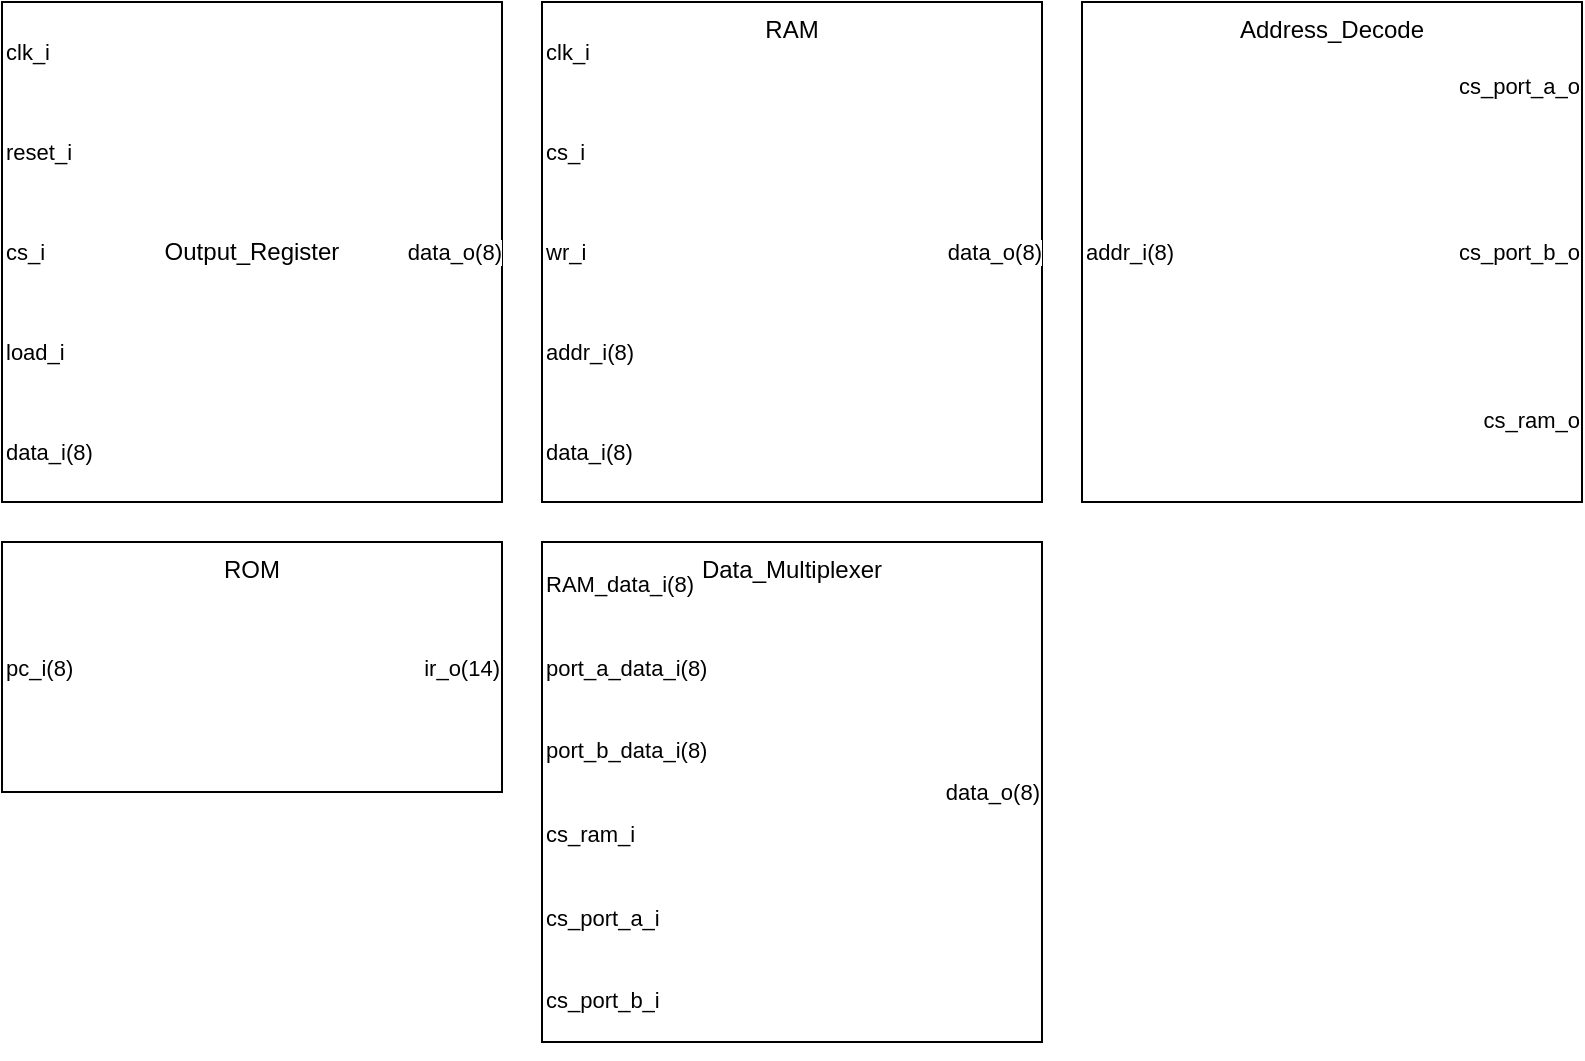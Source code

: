 <mxfile version="23.1.7" type="github">
  <diagram name="Page-1" id="FPIdoWPQeFc5p-aKN6lN">
    <mxGraphModel dx="2097" dy="695" grid="1" gridSize="10" guides="1" tooltips="1" connect="1" arrows="1" fold="1" page="1" pageScale="1" pageWidth="850" pageHeight="1100" math="0" shadow="0">
      <root>
        <mxCell id="0" />
        <mxCell id="1" parent="0" />
        <mxCell id="mMf6VHpU0IKwdCsaFcJv-19" value="" style="group" vertex="1" connectable="0" parent="1">
          <mxGeometry x="-520.003" y="290" width="250" height="125" as="geometry" />
        </mxCell>
        <mxCell id="N9wiiqgjRLg7cLJURE3G-1" value="ROM" style="rounded=0;whiteSpace=wrap;html=1;verticalAlign=top;" parent="mMf6VHpU0IKwdCsaFcJv-19" vertex="1">
          <mxGeometry x="0.006" width="249.99" height="125" as="geometry" />
        </mxCell>
        <mxCell id="N9wiiqgjRLg7cLJURE3G-3" style="edgeStyle=orthogonalEdgeStyle;rounded=0;orthogonalLoop=1;jettySize=auto;html=1;exitX=0.5;exitY=1;exitDx=0;exitDy=0;" parent="mMf6VHpU0IKwdCsaFcJv-19" source="N9wiiqgjRLg7cLJURE3G-1" target="N9wiiqgjRLg7cLJURE3G-1" edge="1">
          <mxGeometry relative="1" as="geometry" />
        </mxCell>
        <mxCell id="mMf6VHpU0IKwdCsaFcJv-17" value="ir_o(14)" style="edgeLabel;html=1;align=right;verticalAlign=middle;resizable=0;points=[];" vertex="1" connectable="0" parent="mMf6VHpU0IKwdCsaFcJv-19">
          <mxGeometry x="250" y="62.495" as="geometry" />
        </mxCell>
        <mxCell id="mMf6VHpU0IKwdCsaFcJv-18" value="pc_i(8)" style="edgeLabel;html=1;align=left;verticalAlign=middle;resizable=0;points=[];" vertex="1" connectable="0" parent="mMf6VHpU0IKwdCsaFcJv-19">
          <mxGeometry y="62.5" as="geometry" />
        </mxCell>
        <mxCell id="mMf6VHpU0IKwdCsaFcJv-37" value="" style="group" vertex="1" connectable="0" parent="1">
          <mxGeometry x="-249.998" y="20" width="250" height="250" as="geometry" />
        </mxCell>
        <mxCell id="N9wiiqgjRLg7cLJURE3G-33" value="RAM" style="rounded=0;whiteSpace=wrap;html=1;verticalAlign=top;" parent="mMf6VHpU0IKwdCsaFcJv-37" vertex="1">
          <mxGeometry width="250" height="250" as="geometry" />
        </mxCell>
        <mxCell id="mMf6VHpU0IKwdCsaFcJv-30" value="clk_i" style="edgeLabel;html=1;align=left;verticalAlign=middle;resizable=0;points=[];" vertex="1" connectable="0" parent="mMf6VHpU0IKwdCsaFcJv-37">
          <mxGeometry x="0.008" y="25" as="geometry" />
        </mxCell>
        <mxCell id="mMf6VHpU0IKwdCsaFcJv-31" value="cs_i" style="edgeLabel;html=1;align=left;verticalAlign=middle;resizable=0;points=[];" vertex="1" connectable="0" parent="mMf6VHpU0IKwdCsaFcJv-37">
          <mxGeometry x="0.008" y="75" as="geometry" />
        </mxCell>
        <mxCell id="mMf6VHpU0IKwdCsaFcJv-32" value="wr_i" style="edgeLabel;html=1;align=left;verticalAlign=middle;resizable=0;points=[];" vertex="1" connectable="0" parent="mMf6VHpU0IKwdCsaFcJv-37">
          <mxGeometry x="0.008" y="125" as="geometry" />
        </mxCell>
        <mxCell id="mMf6VHpU0IKwdCsaFcJv-33" value="addr_i(8)" style="edgeLabel;html=1;align=left;verticalAlign=middle;resizable=0;points=[];" vertex="1" connectable="0" parent="mMf6VHpU0IKwdCsaFcJv-37">
          <mxGeometry x="0.008" y="175" as="geometry" />
        </mxCell>
        <mxCell id="mMf6VHpU0IKwdCsaFcJv-34" value="&lt;div&gt;data_i(8)&lt;/div&gt;" style="edgeLabel;html=1;align=left;verticalAlign=middle;resizable=0;points=[];" vertex="1" connectable="0" parent="mMf6VHpU0IKwdCsaFcJv-37">
          <mxGeometry x="0.008" y="225" as="geometry" />
        </mxCell>
        <mxCell id="mMf6VHpU0IKwdCsaFcJv-35" value="&lt;div&gt;data_o(8)&lt;/div&gt;" style="edgeLabel;html=1;align=right;verticalAlign=middle;resizable=0;points=[];" vertex="1" connectable="0" parent="mMf6VHpU0IKwdCsaFcJv-37">
          <mxGeometry x="250.0" y="125.0" as="geometry" />
        </mxCell>
        <mxCell id="mMf6VHpU0IKwdCsaFcJv-38" value="" style="group" vertex="1" connectable="0" parent="1">
          <mxGeometry x="19.996" y="20" width="250" height="250" as="geometry" />
        </mxCell>
        <mxCell id="N9wiiqgjRLg7cLJURE3G-68" value="Address_Decode" style="rounded=0;whiteSpace=wrap;html=1;verticalAlign=top;" parent="mMf6VHpU0IKwdCsaFcJv-38" vertex="1">
          <mxGeometry x="0.005" width="249.995" height="250.0" as="geometry" />
        </mxCell>
        <mxCell id="N9wiiqgjRLg7cLJURE3G-71" style="edgeStyle=orthogonalEdgeStyle;rounded=0;orthogonalLoop=1;jettySize=auto;html=1;exitX=0.5;exitY=1;exitDx=0;exitDy=0;" parent="mMf6VHpU0IKwdCsaFcJv-38" source="N9wiiqgjRLg7cLJURE3G-68" target="N9wiiqgjRLg7cLJURE3G-68" edge="1">
          <mxGeometry relative="1" as="geometry" />
        </mxCell>
        <mxCell id="mMf6VHpU0IKwdCsaFcJv-4" value="cs_port_b_o" style="edgeLabel;html=1;align=right;verticalAlign=middle;resizable=0;points=[];" vertex="1" connectable="0" parent="mMf6VHpU0IKwdCsaFcJv-38">
          <mxGeometry x="249.995" y="124.583" as="geometry" />
        </mxCell>
        <mxCell id="mMf6VHpU0IKwdCsaFcJv-5" value="cs_port_a_o" style="edgeLabel;html=1;align=right;verticalAlign=middle;resizable=0;points=[];" vertex="1" connectable="0" parent="mMf6VHpU0IKwdCsaFcJv-38">
          <mxGeometry x="249.995" y="41.667" as="geometry" />
        </mxCell>
        <mxCell id="mMf6VHpU0IKwdCsaFcJv-6" value="&lt;div&gt;cs_ram_o&lt;/div&gt;" style="edgeLabel;html=1;align=right;verticalAlign=middle;resizable=0;points=[];" vertex="1" connectable="0" parent="mMf6VHpU0IKwdCsaFcJv-38">
          <mxGeometry x="249.995" y="208.333" as="geometry" />
        </mxCell>
        <mxCell id="mMf6VHpU0IKwdCsaFcJv-7" value="addr_i(8)" style="edgeLabel;html=1;align=left;verticalAlign=middle;resizable=0;points=[];" vertex="1" connectable="0" parent="mMf6VHpU0IKwdCsaFcJv-38">
          <mxGeometry y="125.0" as="geometry" />
        </mxCell>
        <mxCell id="mMf6VHpU0IKwdCsaFcJv-39" value="" style="group" vertex="1" connectable="0" parent="1">
          <mxGeometry x="-250.004" y="290" width="250" height="250" as="geometry" />
        </mxCell>
        <mxCell id="N9wiiqgjRLg7cLJURE3G-13" value="Data_Multiplexer" style="rounded=0;whiteSpace=wrap;html=1;movable=1;resizable=1;rotatable=1;deletable=1;editable=1;locked=0;connectable=1;verticalAlign=top;" parent="mMf6VHpU0IKwdCsaFcJv-39" vertex="1">
          <mxGeometry x="0.004" width="249.996" height="250.0" as="geometry" />
        </mxCell>
        <mxCell id="N9wiiqgjRLg7cLJURE3G-16" style="edgeStyle=orthogonalEdgeStyle;rounded=0;orthogonalLoop=1;jettySize=auto;html=1;exitX=0.5;exitY=1;exitDx=0;exitDy=0;movable=1;resizable=1;rotatable=1;deletable=1;editable=1;locked=0;connectable=1;verticalAlign=top;" parent="mMf6VHpU0IKwdCsaFcJv-39" source="N9wiiqgjRLg7cLJURE3G-13" target="N9wiiqgjRLg7cLJURE3G-13" edge="1">
          <mxGeometry relative="1" as="geometry" />
        </mxCell>
        <mxCell id="mMf6VHpU0IKwdCsaFcJv-36" value="" style="edgeStyle=orthogonalEdgeStyle;rounded=0;orthogonalLoop=1;jettySize=auto;html=1;" edge="1" parent="mMf6VHpU0IKwdCsaFcJv-39" source="mMf6VHpU0IKwdCsaFcJv-9" target="N9wiiqgjRLg7cLJURE3G-13">
          <mxGeometry relative="1" as="geometry" />
        </mxCell>
        <mxCell id="mMf6VHpU0IKwdCsaFcJv-9" value="&lt;div&gt;data_o(8)&lt;/div&gt;" style="edgeLabel;html=1;align=right;verticalAlign=middle;resizable=1;points=[];movable=1;rotatable=1;deletable=1;editable=1;locked=0;connectable=1;" vertex="1" connectable="0" parent="mMf6VHpU0IKwdCsaFcJv-39">
          <mxGeometry x="249.996" y="125.0" as="geometry" />
        </mxCell>
        <mxCell id="mMf6VHpU0IKwdCsaFcJv-10" value="&lt;div&gt;RAM_data_i(8)&lt;/div&gt;" style="edgeLabel;html=1;align=left;verticalAlign=middle;resizable=1;points=[];movable=1;rotatable=1;deletable=1;editable=1;locked=0;connectable=1;" vertex="1" connectable="0" parent="mMf6VHpU0IKwdCsaFcJv-39">
          <mxGeometry y="20.833" as="geometry" />
        </mxCell>
        <mxCell id="mMf6VHpU0IKwdCsaFcJv-11" value="port_a_data_i(8)" style="edgeLabel;html=1;align=left;verticalAlign=middle;resizable=1;points=[];movable=1;rotatable=1;deletable=1;editable=1;locked=0;connectable=1;" vertex="1" connectable="0" parent="mMf6VHpU0IKwdCsaFcJv-39">
          <mxGeometry y="62.5" as="geometry" />
        </mxCell>
        <mxCell id="mMf6VHpU0IKwdCsaFcJv-12" value="port_b_data_i(8)" style="edgeLabel;html=1;align=left;verticalAlign=middle;resizable=1;points=[];movable=1;rotatable=1;deletable=1;editable=1;locked=0;connectable=1;" vertex="1" connectable="0" parent="mMf6VHpU0IKwdCsaFcJv-39">
          <mxGeometry y="104.167" as="geometry" />
        </mxCell>
        <mxCell id="mMf6VHpU0IKwdCsaFcJv-13" value="cs_ram_i" style="edgeLabel;html=1;align=left;verticalAlign=middle;resizable=1;points=[];movable=1;rotatable=1;deletable=1;editable=1;locked=0;connectable=1;" vertex="1" connectable="0" parent="mMf6VHpU0IKwdCsaFcJv-39">
          <mxGeometry y="145.833" as="geometry" />
        </mxCell>
        <mxCell id="mMf6VHpU0IKwdCsaFcJv-14" value="cs_port_a_i" style="edgeLabel;html=1;align=left;verticalAlign=middle;resizable=1;points=[];movable=1;rotatable=1;deletable=1;editable=1;locked=0;connectable=1;" vertex="1" connectable="0" parent="mMf6VHpU0IKwdCsaFcJv-39">
          <mxGeometry y="187.5" as="geometry" />
        </mxCell>
        <mxCell id="mMf6VHpU0IKwdCsaFcJv-15" value="cs_port_b_i" style="edgeLabel;html=1;align=left;verticalAlign=middle;resizable=1;points=[];movable=1;rotatable=1;deletable=1;editable=1;locked=0;connectable=1;" vertex="1" connectable="0" parent="mMf6VHpU0IKwdCsaFcJv-39">
          <mxGeometry y="229.167" as="geometry" />
        </mxCell>
        <mxCell id="mMf6VHpU0IKwdCsaFcJv-46" value="" style="group" vertex="1" connectable="0" parent="1">
          <mxGeometry x="-520" y="20" width="250" height="250" as="geometry" />
        </mxCell>
        <mxCell id="N9wiiqgjRLg7cLJURE3G-51" value="Output_Register" style="rounded=0;whiteSpace=wrap;html=1;" parent="mMf6VHpU0IKwdCsaFcJv-46" vertex="1">
          <mxGeometry width="249.994" height="250" as="geometry" />
        </mxCell>
        <mxCell id="N9wiiqgjRLg7cLJURE3G-54" style="edgeStyle=orthogonalEdgeStyle;rounded=0;orthogonalLoop=1;jettySize=auto;html=1;exitX=0.5;exitY=1;exitDx=0;exitDy=0;" parent="mMf6VHpU0IKwdCsaFcJv-46" source="N9wiiqgjRLg7cLJURE3G-51" target="N9wiiqgjRLg7cLJURE3G-51" edge="1">
          <mxGeometry relative="1" as="geometry" />
        </mxCell>
        <mxCell id="mMf6VHpU0IKwdCsaFcJv-40" value="clk_i" style="edgeLabel;html=1;align=left;verticalAlign=middle;resizable=0;points=[];" vertex="1" connectable="0" parent="mMf6VHpU0IKwdCsaFcJv-46">
          <mxGeometry x="0.006" y="25" as="geometry" />
        </mxCell>
        <mxCell id="mMf6VHpU0IKwdCsaFcJv-41" value="reset_i" style="edgeLabel;html=1;align=left;verticalAlign=middle;resizable=0;points=[];" vertex="1" connectable="0" parent="mMf6VHpU0IKwdCsaFcJv-46">
          <mxGeometry x="0.006" y="75" as="geometry" />
        </mxCell>
        <mxCell id="mMf6VHpU0IKwdCsaFcJv-42" value="cs_i" style="edgeLabel;html=1;align=left;verticalAlign=middle;resizable=0;points=[];" vertex="1" connectable="0" parent="mMf6VHpU0IKwdCsaFcJv-46">
          <mxGeometry x="0.006" y="125" as="geometry" />
        </mxCell>
        <mxCell id="mMf6VHpU0IKwdCsaFcJv-43" value="load_i" style="edgeLabel;html=1;align=left;verticalAlign=middle;resizable=0;points=[];" vertex="1" connectable="0" parent="mMf6VHpU0IKwdCsaFcJv-46">
          <mxGeometry x="0.006" y="175" as="geometry" />
        </mxCell>
        <mxCell id="mMf6VHpU0IKwdCsaFcJv-44" value="&lt;div&gt;data_i(8)&lt;/div&gt;" style="edgeLabel;html=1;align=left;verticalAlign=middle;resizable=0;points=[];" vertex="1" connectable="0" parent="mMf6VHpU0IKwdCsaFcJv-46">
          <mxGeometry x="0.006" y="225" as="geometry" />
        </mxCell>
        <mxCell id="mMf6VHpU0IKwdCsaFcJv-45" value="&lt;div&gt;data_o(8)&lt;/div&gt;" style="edgeLabel;html=1;align=right;verticalAlign=middle;resizable=0;points=[];" vertex="1" connectable="0" parent="mMf6VHpU0IKwdCsaFcJv-46">
          <mxGeometry x="250" y="125.0" as="geometry" />
        </mxCell>
      </root>
    </mxGraphModel>
  </diagram>
</mxfile>
